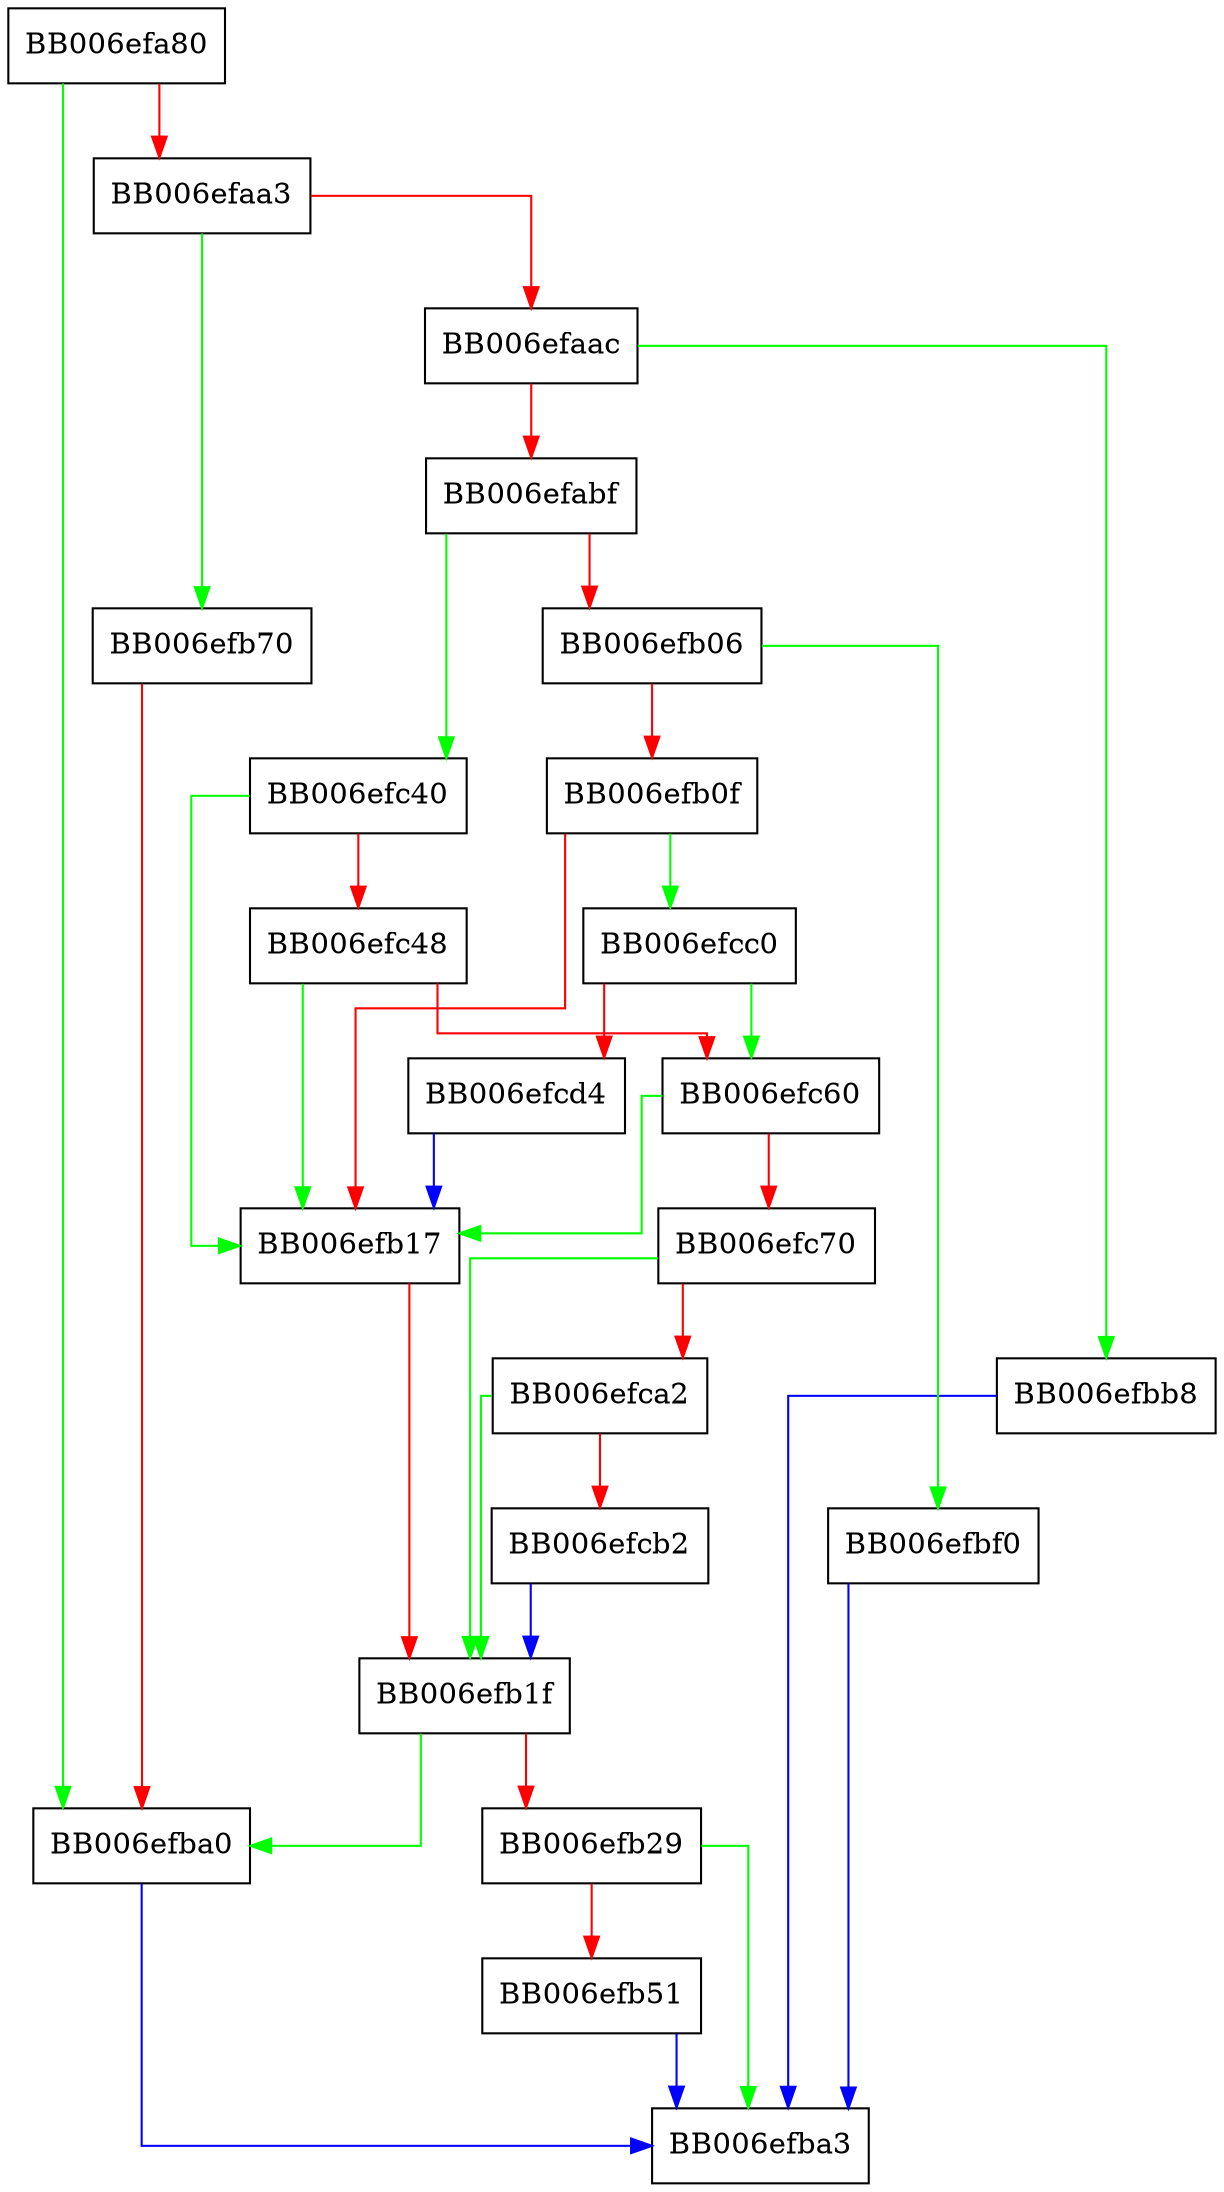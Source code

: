 digraph ed25519_signverify_message_init {
  node [shape="box"];
  graph [splines=ortho];
  BB006efa80 -> BB006efba0 [color="green"];
  BB006efa80 -> BB006efaa3 [color="red"];
  BB006efaa3 -> BB006efb70 [color="green"];
  BB006efaa3 -> BB006efaac [color="red"];
  BB006efaac -> BB006efbb8 [color="green"];
  BB006efaac -> BB006efabf [color="red"];
  BB006efabf -> BB006efc40 [color="green"];
  BB006efabf -> BB006efb06 [color="red"];
  BB006efb06 -> BB006efbf0 [color="green"];
  BB006efb06 -> BB006efb0f [color="red"];
  BB006efb0f -> BB006efcc0 [color="green"];
  BB006efb0f -> BB006efb17 [color="red"];
  BB006efb17 -> BB006efb1f [color="red"];
  BB006efb1f -> BB006efba0 [color="green"];
  BB006efb1f -> BB006efb29 [color="red"];
  BB006efb29 -> BB006efba3 [color="green"];
  BB006efb29 -> BB006efb51 [color="red"];
  BB006efb51 -> BB006efba3 [color="blue"];
  BB006efb70 -> BB006efba0 [color="red"];
  BB006efba0 -> BB006efba3 [color="blue"];
  BB006efbb8 -> BB006efba3 [color="blue"];
  BB006efbf0 -> BB006efba3 [color="blue"];
  BB006efc40 -> BB006efb17 [color="green"];
  BB006efc40 -> BB006efc48 [color="red"];
  BB006efc48 -> BB006efb17 [color="green"];
  BB006efc48 -> BB006efc60 [color="red"];
  BB006efc60 -> BB006efb17 [color="green"];
  BB006efc60 -> BB006efc70 [color="red"];
  BB006efc70 -> BB006efb1f [color="green"];
  BB006efc70 -> BB006efca2 [color="red"];
  BB006efca2 -> BB006efb1f [color="green"];
  BB006efca2 -> BB006efcb2 [color="red"];
  BB006efcb2 -> BB006efb1f [color="blue"];
  BB006efcc0 -> BB006efc60 [color="green"];
  BB006efcc0 -> BB006efcd4 [color="red"];
  BB006efcd4 -> BB006efb17 [color="blue"];
}